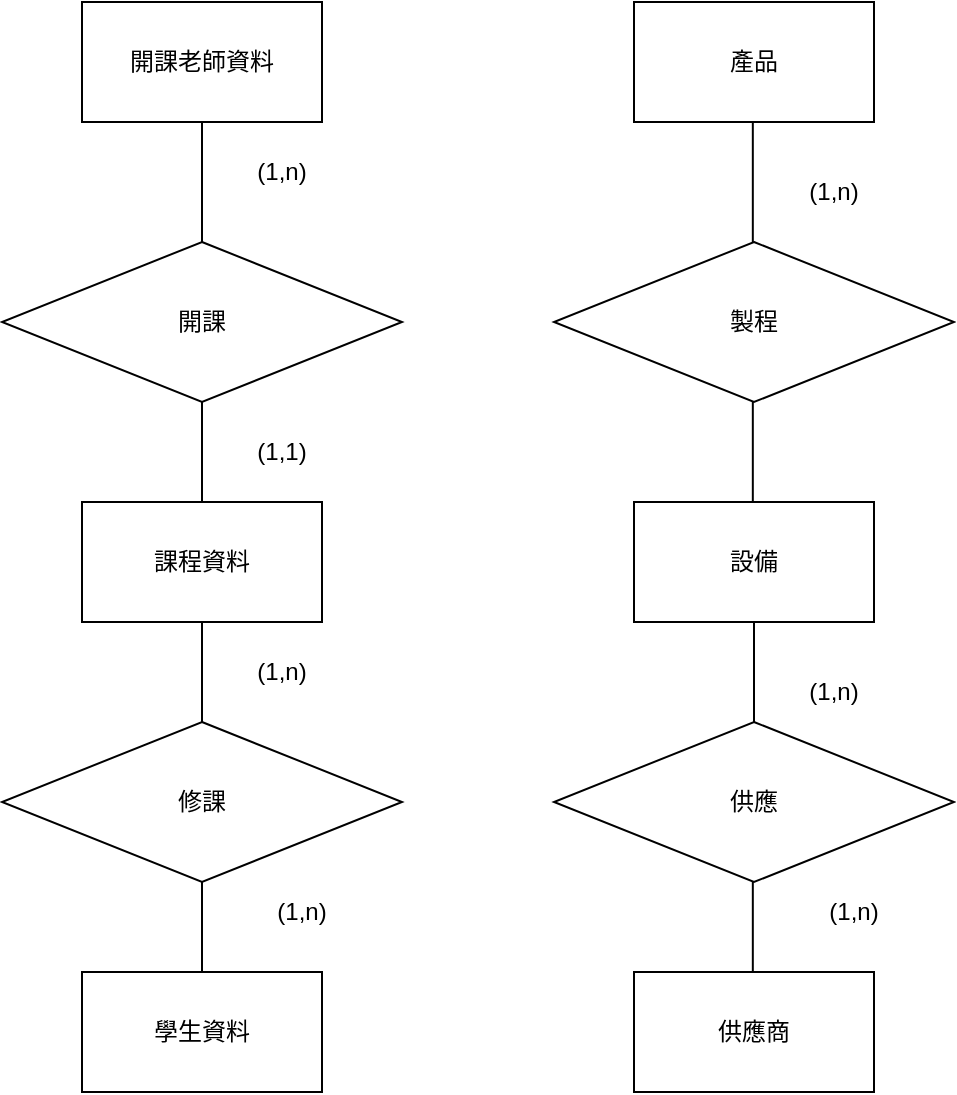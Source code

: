 <mxfile version="21.1.1" type="github">
  <diagram name="第 1 页" id="QuWcqPKGt2UKDQMrj7UH">
    <mxGraphModel dx="1235" dy="674" grid="1" gridSize="10" guides="1" tooltips="1" connect="1" arrows="1" fold="1" page="1" pageScale="1" pageWidth="827" pageHeight="1169" math="0" shadow="0">
      <root>
        <mxCell id="0" />
        <mxCell id="1" parent="0" />
        <mxCell id="UYJxip9CrR3DzAZS0dff-2" value="課程資料" style="rounded=0;whiteSpace=wrap;html=1;" vertex="1" parent="1">
          <mxGeometry x="254" y="320" width="120" height="60" as="geometry" />
        </mxCell>
        <mxCell id="UYJxip9CrR3DzAZS0dff-3" value="學生資料" style="rounded=0;whiteSpace=wrap;html=1;" vertex="1" parent="1">
          <mxGeometry x="254" y="555" width="120" height="60" as="geometry" />
        </mxCell>
        <mxCell id="UYJxip9CrR3DzAZS0dff-4" value="開課老師資料" style="rounded=0;whiteSpace=wrap;html=1;" vertex="1" parent="1">
          <mxGeometry x="254" y="70" width="120" height="60" as="geometry" />
        </mxCell>
        <mxCell id="UYJxip9CrR3DzAZS0dff-9" value="開課" style="rhombus;whiteSpace=wrap;html=1;" vertex="1" parent="1">
          <mxGeometry x="214" y="190" width="200" height="80" as="geometry" />
        </mxCell>
        <mxCell id="UYJxip9CrR3DzAZS0dff-15" value="" style="endArrow=classic;startArrow=classic;html=1;rounded=0;entryX=0.5;entryY=1;entryDx=0;entryDy=0;exitX=0.5;exitY=0;exitDx=0;exitDy=0;strokeColor=none;" edge="1" parent="1" source="UYJxip9CrR3DzAZS0dff-2" target="UYJxip9CrR3DzAZS0dff-9">
          <mxGeometry width="50" height="50" relative="1" as="geometry">
            <mxPoint x="289" y="330" as="sourcePoint" />
            <mxPoint x="339" y="280" as="targetPoint" />
          </mxGeometry>
        </mxCell>
        <mxCell id="UYJxip9CrR3DzAZS0dff-20" value="" style="endArrow=none;html=1;rounded=0;entryX=0.5;entryY=1;entryDx=0;entryDy=0;exitX=0.5;exitY=0;exitDx=0;exitDy=0;" edge="1" parent="1" source="UYJxip9CrR3DzAZS0dff-9" target="UYJxip9CrR3DzAZS0dff-4">
          <mxGeometry width="50" height="50" relative="1" as="geometry">
            <mxPoint x="289" y="180" as="sourcePoint" />
            <mxPoint x="339" y="130" as="targetPoint" />
          </mxGeometry>
        </mxCell>
        <mxCell id="UYJxip9CrR3DzAZS0dff-21" value="" style="endArrow=none;html=1;rounded=0;exitX=0.5;exitY=0;exitDx=0;exitDy=0;" edge="1" parent="1" source="UYJxip9CrR3DzAZS0dff-2" target="UYJxip9CrR3DzAZS0dff-9">
          <mxGeometry width="50" height="50" relative="1" as="geometry">
            <mxPoint x="313.5" y="340" as="sourcePoint" />
            <mxPoint x="314" y="280" as="targetPoint" />
          </mxGeometry>
        </mxCell>
        <mxCell id="UYJxip9CrR3DzAZS0dff-22" value="(1,n)" style="text;html=1;strokeColor=none;fillColor=none;align=center;verticalAlign=middle;whiteSpace=wrap;rounded=0;" vertex="1" parent="1">
          <mxGeometry x="324" y="140" width="60" height="30" as="geometry" />
        </mxCell>
        <mxCell id="UYJxip9CrR3DzAZS0dff-23" value="" style="endArrow=none;html=1;rounded=0;exitX=0.5;exitY=0;exitDx=0;exitDy=0;entryX=0.5;entryY=1;entryDx=0;entryDy=0;" edge="1" parent="1" source="UYJxip9CrR3DzAZS0dff-3" target="UYJxip9CrR3DzAZS0dff-29">
          <mxGeometry width="50" height="50" relative="1" as="geometry">
            <mxPoint x="313.5" y="460" as="sourcePoint" />
            <mxPoint x="314" y="480" as="targetPoint" />
          </mxGeometry>
        </mxCell>
        <mxCell id="UYJxip9CrR3DzAZS0dff-26" value="(1,n)" style="text;html=1;strokeColor=none;fillColor=none;align=center;verticalAlign=middle;whiteSpace=wrap;rounded=0;" vertex="1" parent="1">
          <mxGeometry x="324" y="510" width="80" height="30" as="geometry" />
        </mxCell>
        <mxCell id="UYJxip9CrR3DzAZS0dff-27" value="(1,1)" style="text;html=1;strokeColor=none;fillColor=none;align=center;verticalAlign=middle;whiteSpace=wrap;rounded=0;" vertex="1" parent="1">
          <mxGeometry x="324" y="280" width="60" height="30" as="geometry" />
        </mxCell>
        <mxCell id="UYJxip9CrR3DzAZS0dff-29" value="修課" style="rhombus;whiteSpace=wrap;html=1;" vertex="1" parent="1">
          <mxGeometry x="214" y="430" width="200" height="80" as="geometry" />
        </mxCell>
        <mxCell id="UYJxip9CrR3DzAZS0dff-32" value="" style="endArrow=none;html=1;rounded=0;exitX=0.5;exitY=0;exitDx=0;exitDy=0;entryX=0.5;entryY=1;entryDx=0;entryDy=0;" edge="1" parent="1" source="UYJxip9CrR3DzAZS0dff-29" target="UYJxip9CrR3DzAZS0dff-2">
          <mxGeometry width="50" height="50" relative="1" as="geometry">
            <mxPoint x="313.5" y="445" as="sourcePoint" />
            <mxPoint x="313.5" y="390" as="targetPoint" />
          </mxGeometry>
        </mxCell>
        <mxCell id="UYJxip9CrR3DzAZS0dff-33" value="(1,n)" style="text;html=1;strokeColor=none;fillColor=none;align=center;verticalAlign=middle;whiteSpace=wrap;rounded=0;" vertex="1" parent="1">
          <mxGeometry x="324" y="390" width="60" height="30" as="geometry" />
        </mxCell>
        <mxCell id="UYJxip9CrR3DzAZS0dff-34" value="設備" style="rounded=0;whiteSpace=wrap;html=1;" vertex="1" parent="1">
          <mxGeometry x="530" y="320" width="120" height="60" as="geometry" />
        </mxCell>
        <mxCell id="UYJxip9CrR3DzAZS0dff-35" value="供應商" style="rounded=0;whiteSpace=wrap;html=1;" vertex="1" parent="1">
          <mxGeometry x="530" y="555" width="120" height="60" as="geometry" />
        </mxCell>
        <mxCell id="UYJxip9CrR3DzAZS0dff-37" value="供應" style="rhombus;whiteSpace=wrap;html=1;" vertex="1" parent="1">
          <mxGeometry x="490" y="430" width="200" height="80" as="geometry" />
        </mxCell>
        <mxCell id="UYJxip9CrR3DzAZS0dff-39" value="" style="endArrow=none;html=1;rounded=0;exitX=0.5;exitY=0;exitDx=0;exitDy=0;entryX=0.5;entryY=1;entryDx=0;entryDy=0;" edge="1" parent="1">
          <mxGeometry width="50" height="50" relative="1" as="geometry">
            <mxPoint x="590" y="430" as="sourcePoint" />
            <mxPoint x="590" y="380" as="targetPoint" />
          </mxGeometry>
        </mxCell>
        <mxCell id="UYJxip9CrR3DzAZS0dff-42" value="" style="endArrow=none;html=1;rounded=0;exitX=0.5;exitY=0;exitDx=0;exitDy=0;entryX=0.5;entryY=1;entryDx=0;entryDy=0;" edge="1" parent="1">
          <mxGeometry width="50" height="50" relative="1" as="geometry">
            <mxPoint x="589.41" y="555" as="sourcePoint" />
            <mxPoint x="589.41" y="510" as="targetPoint" />
          </mxGeometry>
        </mxCell>
        <mxCell id="UYJxip9CrR3DzAZS0dff-44" value="產品" style="rounded=0;whiteSpace=wrap;html=1;" vertex="1" parent="1">
          <mxGeometry x="530" y="70" width="120" height="60" as="geometry" />
        </mxCell>
        <mxCell id="UYJxip9CrR3DzAZS0dff-46" value="製程" style="rhombus;whiteSpace=wrap;html=1;" vertex="1" parent="1">
          <mxGeometry x="490" y="190" width="200" height="80" as="geometry" />
        </mxCell>
        <mxCell id="UYJxip9CrR3DzAZS0dff-47" value="" style="endArrow=none;html=1;rounded=0;entryX=0.5;entryY=1;entryDx=0;entryDy=0;exitX=0.5;exitY=0;exitDx=0;exitDy=0;" edge="1" parent="1">
          <mxGeometry width="50" height="50" relative="1" as="geometry">
            <mxPoint x="589.41" y="190" as="sourcePoint" />
            <mxPoint x="589.41" y="130" as="targetPoint" />
          </mxGeometry>
        </mxCell>
        <mxCell id="UYJxip9CrR3DzAZS0dff-48" value="" style="endArrow=none;html=1;rounded=0;exitX=0.5;exitY=0;exitDx=0;exitDy=0;" edge="1" parent="1">
          <mxGeometry width="50" height="50" relative="1" as="geometry">
            <mxPoint x="589.41" y="320" as="sourcePoint" />
            <mxPoint x="589.41" y="270" as="targetPoint" />
          </mxGeometry>
        </mxCell>
        <mxCell id="UYJxip9CrR3DzAZS0dff-49" value="(1,n)" style="text;html=1;strokeColor=none;fillColor=none;align=center;verticalAlign=middle;whiteSpace=wrap;rounded=0;" vertex="1" parent="1">
          <mxGeometry x="600" y="150" width="60" height="30" as="geometry" />
        </mxCell>
        <mxCell id="UYJxip9CrR3DzAZS0dff-50" value="(1,n)" style="text;html=1;strokeColor=none;fillColor=none;align=center;verticalAlign=middle;whiteSpace=wrap;rounded=0;" vertex="1" parent="1">
          <mxGeometry x="600" y="400" width="60" height="30" as="geometry" />
        </mxCell>
        <mxCell id="UYJxip9CrR3DzAZS0dff-51" value="(1,n)" style="text;html=1;strokeColor=none;fillColor=none;align=center;verticalAlign=middle;whiteSpace=wrap;rounded=0;" vertex="1" parent="1">
          <mxGeometry x="610" y="510" width="60" height="30" as="geometry" />
        </mxCell>
      </root>
    </mxGraphModel>
  </diagram>
</mxfile>

